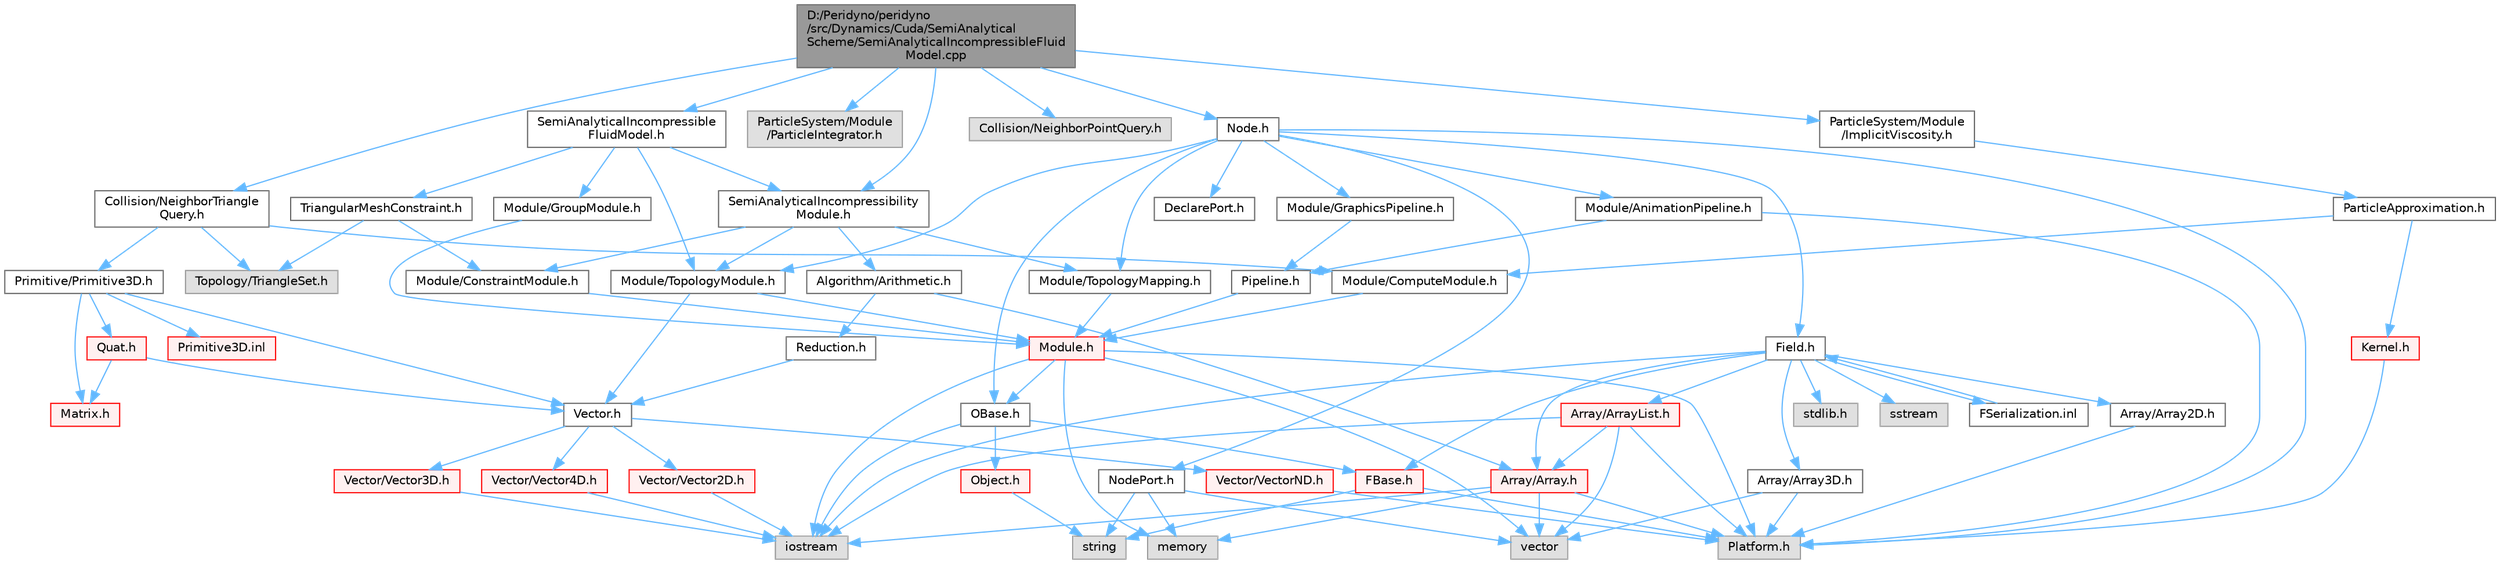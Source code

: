 digraph "D:/Peridyno/peridyno/src/Dynamics/Cuda/SemiAnalyticalScheme/SemiAnalyticalIncompressibleFluidModel.cpp"
{
 // LATEX_PDF_SIZE
  bgcolor="transparent";
  edge [fontname=Helvetica,fontsize=10,labelfontname=Helvetica,labelfontsize=10];
  node [fontname=Helvetica,fontsize=10,shape=box,height=0.2,width=0.4];
  Node1 [id="Node000001",label="D:/Peridyno/peridyno\l/src/Dynamics/Cuda/SemiAnalytical\lScheme/SemiAnalyticalIncompressibleFluid\lModel.cpp",height=0.2,width=0.4,color="gray40", fillcolor="grey60", style="filled", fontcolor="black",tooltip=" "];
  Node1 -> Node2 [id="edge1_Node000001_Node000002",color="steelblue1",style="solid",tooltip=" "];
  Node2 [id="Node000002",label="SemiAnalyticalIncompressible\lFluidModel.h",height=0.2,width=0.4,color="grey40", fillcolor="white", style="filled",URL="$_semi_analytical_incompressible_fluid_model_8h.html",tooltip=" "];
  Node2 -> Node3 [id="edge2_Node000002_Node000003",color="steelblue1",style="solid",tooltip=" "];
  Node3 [id="Node000003",label="SemiAnalyticalIncompressibility\lModule.h",height=0.2,width=0.4,color="grey40", fillcolor="white", style="filled",URL="$_semi_analytical_incompressibility_module_8h.html",tooltip=" "];
  Node3 -> Node4 [id="edge3_Node000003_Node000004",color="steelblue1",style="solid",tooltip=" "];
  Node4 [id="Node000004",label="Module/ConstraintModule.h",height=0.2,width=0.4,color="grey40", fillcolor="white", style="filled",URL="$_constraint_module_8h.html",tooltip=" "];
  Node4 -> Node5 [id="edge4_Node000004_Node000005",color="steelblue1",style="solid",tooltip=" "];
  Node5 [id="Node000005",label="Module.h",height=0.2,width=0.4,color="red", fillcolor="#FFF0F0", style="filled",URL="$_module_8h.html",tooltip=" "];
  Node5 -> Node6 [id="edge5_Node000005_Node000006",color="steelblue1",style="solid",tooltip=" "];
  Node6 [id="Node000006",label="Platform.h",height=0.2,width=0.4,color="grey60", fillcolor="#E0E0E0", style="filled",tooltip=" "];
  Node5 -> Node7 [id="edge6_Node000005_Node000007",color="steelblue1",style="solid",tooltip=" "];
  Node7 [id="Node000007",label="memory",height=0.2,width=0.4,color="grey60", fillcolor="#E0E0E0", style="filled",tooltip=" "];
  Node5 -> Node8 [id="edge7_Node000005_Node000008",color="steelblue1",style="solid",tooltip=" "];
  Node8 [id="Node000008",label="vector",height=0.2,width=0.4,color="grey60", fillcolor="#E0E0E0", style="filled",tooltip=" "];
  Node5 -> Node10 [id="edge8_Node000005_Node000010",color="steelblue1",style="solid",tooltip=" "];
  Node10 [id="Node000010",label="iostream",height=0.2,width=0.4,color="grey60", fillcolor="#E0E0E0", style="filled",tooltip=" "];
  Node5 -> Node11 [id="edge9_Node000005_Node000011",color="steelblue1",style="solid",tooltip=" "];
  Node11 [id="Node000011",label="OBase.h",height=0.2,width=0.4,color="grey40", fillcolor="white", style="filled",URL="$_o_base_8h.html",tooltip=" "];
  Node11 -> Node10 [id="edge10_Node000011_Node000010",color="steelblue1",style="solid",tooltip=" "];
  Node11 -> Node12 [id="edge11_Node000011_Node000012",color="steelblue1",style="solid",tooltip=" "];
  Node12 [id="Node000012",label="FBase.h",height=0.2,width=0.4,color="red", fillcolor="#FFF0F0", style="filled",URL="$_f_base_8h.html",tooltip=" "];
  Node12 -> Node6 [id="edge12_Node000012_Node000006",color="steelblue1",style="solid",tooltip=" "];
  Node12 -> Node15 [id="edge13_Node000012_Node000015",color="steelblue1",style="solid",tooltip=" "];
  Node15 [id="Node000015",label="string",height=0.2,width=0.4,color="grey60", fillcolor="#E0E0E0", style="filled",tooltip=" "];
  Node11 -> Node18 [id="edge14_Node000011_Node000018",color="steelblue1",style="solid",tooltip=" "];
  Node18 [id="Node000018",label="Object.h",height=0.2,width=0.4,color="red", fillcolor="#FFF0F0", style="filled",URL="$_object_8h.html",tooltip=" "];
  Node18 -> Node15 [id="edge15_Node000018_Node000015",color="steelblue1",style="solid",tooltip=" "];
  Node3 -> Node90 [id="edge16_Node000003_Node000090",color="steelblue1",style="solid",tooltip=" "];
  Node90 [id="Node000090",label="Module/TopologyModule.h",height=0.2,width=0.4,color="grey40", fillcolor="white", style="filled",URL="$_topology_module_8h.html",tooltip=" "];
  Node90 -> Node31 [id="edge17_Node000090_Node000031",color="steelblue1",style="solid",tooltip=" "];
  Node31 [id="Node000031",label="Vector.h",height=0.2,width=0.4,color="grey40", fillcolor="white", style="filled",URL="$_vector_8h.html",tooltip=" "];
  Node31 -> Node32 [id="edge18_Node000031_Node000032",color="steelblue1",style="solid",tooltip=" "];
  Node32 [id="Node000032",label="Vector/Vector2D.h",height=0.2,width=0.4,color="red", fillcolor="#FFF0F0", style="filled",URL="$_vector2_d_8h.html",tooltip=" "];
  Node32 -> Node10 [id="edge19_Node000032_Node000010",color="steelblue1",style="solid",tooltip=" "];
  Node31 -> Node38 [id="edge20_Node000031_Node000038",color="steelblue1",style="solid",tooltip=" "];
  Node38 [id="Node000038",label="Vector/Vector3D.h",height=0.2,width=0.4,color="red", fillcolor="#FFF0F0", style="filled",URL="$_vector3_d_8h.html",tooltip=" "];
  Node38 -> Node10 [id="edge21_Node000038_Node000010",color="steelblue1",style="solid",tooltip=" "];
  Node31 -> Node41 [id="edge22_Node000031_Node000041",color="steelblue1",style="solid",tooltip=" "];
  Node41 [id="Node000041",label="Vector/Vector4D.h",height=0.2,width=0.4,color="red", fillcolor="#FFF0F0", style="filled",URL="$_vector4_d_8h.html",tooltip=" "];
  Node41 -> Node10 [id="edge23_Node000041_Node000010",color="steelblue1",style="solid",tooltip=" "];
  Node31 -> Node44 [id="edge24_Node000031_Node000044",color="steelblue1",style="solid",tooltip=" "];
  Node44 [id="Node000044",label="Vector/VectorND.h",height=0.2,width=0.4,color="red", fillcolor="#FFF0F0", style="filled",URL="$_vector_n_d_8h.html",tooltip=" "];
  Node44 -> Node6 [id="edge25_Node000044_Node000006",color="steelblue1",style="solid",tooltip=" "];
  Node90 -> Node5 [id="edge26_Node000090_Node000005",color="steelblue1",style="solid",tooltip=" "];
  Node3 -> Node91 [id="edge27_Node000003_Node000091",color="steelblue1",style="solid",tooltip=" "];
  Node91 [id="Node000091",label="Module/TopologyMapping.h",height=0.2,width=0.4,color="grey40", fillcolor="white", style="filled",URL="$_topology_mapping_8h.html",tooltip=" "];
  Node91 -> Node5 [id="edge28_Node000091_Node000005",color="steelblue1",style="solid",tooltip=" "];
  Node3 -> Node92 [id="edge29_Node000003_Node000092",color="steelblue1",style="solid",tooltip=" "];
  Node92 [id="Node000092",label="Algorithm/Arithmetic.h",height=0.2,width=0.4,color="grey40", fillcolor="white", style="filled",URL="$_arithmetic_8h.html",tooltip=" "];
  Node92 -> Node93 [id="edge30_Node000092_Node000093",color="steelblue1",style="solid",tooltip=" "];
  Node93 [id="Node000093",label="Reduction.h",height=0.2,width=0.4,color="grey40", fillcolor="white", style="filled",URL="$_reduction_8h.html",tooltip=" "];
  Node93 -> Node31 [id="edge31_Node000093_Node000031",color="steelblue1",style="solid",tooltip=" "];
  Node92 -> Node75 [id="edge32_Node000092_Node000075",color="steelblue1",style="solid",tooltip=" "];
  Node75 [id="Node000075",label="Array/Array.h",height=0.2,width=0.4,color="red", fillcolor="#FFF0F0", style="filled",URL="$_array_8h.html",tooltip=" "];
  Node75 -> Node6 [id="edge33_Node000075_Node000006",color="steelblue1",style="solid",tooltip=" "];
  Node75 -> Node8 [id="edge34_Node000075_Node000008",color="steelblue1",style="solid",tooltip=" "];
  Node75 -> Node10 [id="edge35_Node000075_Node000010",color="steelblue1",style="solid",tooltip=" "];
  Node75 -> Node7 [id="edge36_Node000075_Node000007",color="steelblue1",style="solid",tooltip=" "];
  Node2 -> Node90 [id="edge37_Node000002_Node000090",color="steelblue1",style="solid",tooltip=" "];
  Node2 -> Node94 [id="edge38_Node000002_Node000094",color="steelblue1",style="solid",tooltip=" "];
  Node94 [id="Node000094",label="Module/GroupModule.h",height=0.2,width=0.4,color="grey40", fillcolor="white", style="filled",URL="$_group_module_8h.html",tooltip=" "];
  Node94 -> Node5 [id="edge39_Node000094_Node000005",color="steelblue1",style="solid",tooltip=" "];
  Node2 -> Node95 [id="edge40_Node000002_Node000095",color="steelblue1",style="solid",tooltip=" "];
  Node95 [id="Node000095",label="TriangularMeshConstraint.h",height=0.2,width=0.4,color="grey40", fillcolor="white", style="filled",URL="$_triangular_mesh_constraint_8h.html",tooltip=" "];
  Node95 -> Node4 [id="edge41_Node000095_Node000004",color="steelblue1",style="solid",tooltip=" "];
  Node95 -> Node96 [id="edge42_Node000095_Node000096",color="steelblue1",style="solid",tooltip=" "];
  Node96 [id="Node000096",label="Topology/TriangleSet.h",height=0.2,width=0.4,color="grey60", fillcolor="#E0E0E0", style="filled",tooltip=" "];
  Node1 -> Node97 [id="edge43_Node000001_Node000097",color="steelblue1",style="solid",tooltip=" "];
  Node97 [id="Node000097",label="ParticleSystem/Module\l/ParticleIntegrator.h",height=0.2,width=0.4,color="grey60", fillcolor="#E0E0E0", style="filled",tooltip=" "];
  Node1 -> Node98 [id="edge44_Node000001_Node000098",color="steelblue1",style="solid",tooltip=" "];
  Node98 [id="Node000098",label="ParticleSystem/Module\l/ImplicitViscosity.h",height=0.2,width=0.4,color="grey40", fillcolor="white", style="filled",URL="$_implicit_viscosity_8h.html",tooltip=" "];
  Node98 -> Node99 [id="edge45_Node000098_Node000099",color="steelblue1",style="solid",tooltip=" "];
  Node99 [id="Node000099",label="ParticleApproximation.h",height=0.2,width=0.4,color="grey40", fillcolor="white", style="filled",URL="$_particle_approximation_8h.html",tooltip=" "];
  Node99 -> Node100 [id="edge46_Node000099_Node000100",color="steelblue1",style="solid",tooltip=" "];
  Node100 [id="Node000100",label="Module/ComputeModule.h",height=0.2,width=0.4,color="grey40", fillcolor="white", style="filled",URL="$_compute_module_8h.html",tooltip=" "];
  Node100 -> Node5 [id="edge47_Node000100_Node000005",color="steelblue1",style="solid",tooltip=" "];
  Node99 -> Node101 [id="edge48_Node000099_Node000101",color="steelblue1",style="solid",tooltip=" "];
  Node101 [id="Node000101",label="Kernel.h",height=0.2,width=0.4,color="red", fillcolor="#FFF0F0", style="filled",URL="$_kernel_8h.html",tooltip=" "];
  Node101 -> Node6 [id="edge49_Node000101_Node000006",color="steelblue1",style="solid",tooltip=" "];
  Node1 -> Node102 [id="edge50_Node000001_Node000102",color="steelblue1",style="solid",tooltip=" "];
  Node102 [id="Node000102",label="Collision/NeighborPointQuery.h",height=0.2,width=0.4,color="grey60", fillcolor="#E0E0E0", style="filled",tooltip=" "];
  Node1 -> Node103 [id="edge51_Node000001_Node000103",color="steelblue1",style="solid",tooltip=" "];
  Node103 [id="Node000103",label="Collision/NeighborTriangle\lQuery.h",height=0.2,width=0.4,color="grey40", fillcolor="white", style="filled",URL="$_neighbor_triangle_query_8h.html",tooltip=" "];
  Node103 -> Node100 [id="edge52_Node000103_Node000100",color="steelblue1",style="solid",tooltip=" "];
  Node103 -> Node96 [id="edge53_Node000103_Node000096",color="steelblue1",style="solid",tooltip=" "];
  Node103 -> Node104 [id="edge54_Node000103_Node000104",color="steelblue1",style="solid",tooltip=" "];
  Node104 [id="Node000104",label="Primitive/Primitive3D.h",height=0.2,width=0.4,color="grey40", fillcolor="white", style="filled",URL="$_primitive3_d_8h.html",tooltip=" "];
  Node104 -> Node31 [id="edge55_Node000104_Node000031",color="steelblue1",style="solid",tooltip=" "];
  Node104 -> Node50 [id="edge56_Node000104_Node000050",color="steelblue1",style="solid",tooltip=" "];
  Node50 [id="Node000050",label="Matrix.h",height=0.2,width=0.4,color="red", fillcolor="#FFF0F0", style="filled",URL="$_matrix_8h.html",tooltip=" "];
  Node104 -> Node63 [id="edge57_Node000104_Node000063",color="steelblue1",style="solid",tooltip=" "];
  Node63 [id="Node000063",label="Quat.h",height=0.2,width=0.4,color="red", fillcolor="#FFF0F0", style="filled",URL="$_quat_8h.html",tooltip="Implementation of quaternion."];
  Node63 -> Node31 [id="edge58_Node000063_Node000031",color="steelblue1",style="solid",tooltip=" "];
  Node63 -> Node50 [id="edge59_Node000063_Node000050",color="steelblue1",style="solid",tooltip=" "];
  Node104 -> Node105 [id="edge60_Node000104_Node000105",color="steelblue1",style="solid",tooltip=" "];
  Node105 [id="Node000105",label="Primitive3D.inl",height=0.2,width=0.4,color="red", fillcolor="#FFF0F0", style="filled",URL="$_primitive3_d_8inl.html",tooltip=" "];
  Node1 -> Node3 [id="edge61_Node000001_Node000003",color="steelblue1",style="solid",tooltip=" "];
  Node1 -> Node108 [id="edge62_Node000001_Node000108",color="steelblue1",style="solid",tooltip=" "];
  Node108 [id="Node000108",label="Node.h",height=0.2,width=0.4,color="grey40", fillcolor="white", style="filled",URL="$_node_8h.html",tooltip=" "];
  Node108 -> Node11 [id="edge63_Node000108_Node000011",color="steelblue1",style="solid",tooltip=" "];
  Node108 -> Node72 [id="edge64_Node000108_Node000072",color="steelblue1",style="solid",tooltip=" "];
  Node72 [id="Node000072",label="Field.h",height=0.2,width=0.4,color="grey40", fillcolor="white", style="filled",URL="$_field_8h.html",tooltip=" "];
  Node72 -> Node10 [id="edge65_Node000072_Node000010",color="steelblue1",style="solid",tooltip=" "];
  Node72 -> Node73 [id="edge66_Node000072_Node000073",color="steelblue1",style="solid",tooltip=" "];
  Node73 [id="Node000073",label="stdlib.h",height=0.2,width=0.4,color="grey60", fillcolor="#E0E0E0", style="filled",tooltip=" "];
  Node72 -> Node74 [id="edge67_Node000072_Node000074",color="steelblue1",style="solid",tooltip=" "];
  Node74 [id="Node000074",label="sstream",height=0.2,width=0.4,color="grey60", fillcolor="#E0E0E0", style="filled",tooltip=" "];
  Node72 -> Node12 [id="edge68_Node000072_Node000012",color="steelblue1",style="solid",tooltip=" "];
  Node72 -> Node75 [id="edge69_Node000072_Node000075",color="steelblue1",style="solid",tooltip=" "];
  Node72 -> Node77 [id="edge70_Node000072_Node000077",color="steelblue1",style="solid",tooltip=" "];
  Node77 [id="Node000077",label="Array/Array2D.h",height=0.2,width=0.4,color="grey40", fillcolor="white", style="filled",URL="$_array2_d_8h.html",tooltip=" "];
  Node77 -> Node6 [id="edge71_Node000077_Node000006",color="steelblue1",style="solid",tooltip=" "];
  Node72 -> Node78 [id="edge72_Node000072_Node000078",color="steelblue1",style="solid",tooltip=" "];
  Node78 [id="Node000078",label="Array/Array3D.h",height=0.2,width=0.4,color="grey40", fillcolor="white", style="filled",URL="$_array3_d_8h.html",tooltip=" "];
  Node78 -> Node6 [id="edge73_Node000078_Node000006",color="steelblue1",style="solid",tooltip=" "];
  Node78 -> Node8 [id="edge74_Node000078_Node000008",color="steelblue1",style="solid",tooltip=" "];
  Node72 -> Node79 [id="edge75_Node000072_Node000079",color="steelblue1",style="solid",tooltip=" "];
  Node79 [id="Node000079",label="Array/ArrayList.h",height=0.2,width=0.4,color="red", fillcolor="#FFF0F0", style="filled",URL="$_array_list_8h.html",tooltip=" "];
  Node79 -> Node8 [id="edge76_Node000079_Node000008",color="steelblue1",style="solid",tooltip=" "];
  Node79 -> Node10 [id="edge77_Node000079_Node000010",color="steelblue1",style="solid",tooltip=" "];
  Node79 -> Node6 [id="edge78_Node000079_Node000006",color="steelblue1",style="solid",tooltip=" "];
  Node79 -> Node75 [id="edge79_Node000079_Node000075",color="steelblue1",style="solid",tooltip=" "];
  Node72 -> Node85 [id="edge80_Node000072_Node000085",color="steelblue1",style="solid",tooltip=" "];
  Node85 [id="Node000085",label="FSerialization.inl",height=0.2,width=0.4,color="grey40", fillcolor="white", style="filled",URL="$_f_serialization_8inl.html",tooltip=" "];
  Node85 -> Node72 [id="edge81_Node000085_Node000072",color="steelblue1",style="solid",tooltip=" "];
  Node108 -> Node6 [id="edge82_Node000108_Node000006",color="steelblue1",style="solid",tooltip=" "];
  Node108 -> Node109 [id="edge83_Node000108_Node000109",color="steelblue1",style="solid",tooltip=" "];
  Node109 [id="Node000109",label="DeclarePort.h",height=0.2,width=0.4,color="grey40", fillcolor="white", style="filled",URL="$_declare_port_8h.html",tooltip=" "];
  Node108 -> Node110 [id="edge84_Node000108_Node000110",color="steelblue1",style="solid",tooltip=" "];
  Node110 [id="Node000110",label="NodePort.h",height=0.2,width=0.4,color="grey40", fillcolor="white", style="filled",URL="$_node_port_8h.html",tooltip=" "];
  Node110 -> Node15 [id="edge85_Node000110_Node000015",color="steelblue1",style="solid",tooltip=" "];
  Node110 -> Node8 [id="edge86_Node000110_Node000008",color="steelblue1",style="solid",tooltip=" "];
  Node110 -> Node7 [id="edge87_Node000110_Node000007",color="steelblue1",style="solid",tooltip=" "];
  Node108 -> Node90 [id="edge88_Node000108_Node000090",color="steelblue1",style="solid",tooltip=" "];
  Node108 -> Node91 [id="edge89_Node000108_Node000091",color="steelblue1",style="solid",tooltip=" "];
  Node108 -> Node111 [id="edge90_Node000108_Node000111",color="steelblue1",style="solid",tooltip=" "];
  Node111 [id="Node000111",label="Module/AnimationPipeline.h",height=0.2,width=0.4,color="grey40", fillcolor="white", style="filled",URL="$_animation_pipeline_8h.html",tooltip=" "];
  Node111 -> Node112 [id="edge91_Node000111_Node000112",color="steelblue1",style="solid",tooltip=" "];
  Node112 [id="Node000112",label="Pipeline.h",height=0.2,width=0.4,color="grey40", fillcolor="white", style="filled",URL="$_pipeline_8h.html",tooltip=" "];
  Node112 -> Node5 [id="edge92_Node000112_Node000005",color="steelblue1",style="solid",tooltip=" "];
  Node111 -> Node6 [id="edge93_Node000111_Node000006",color="steelblue1",style="solid",tooltip=" "];
  Node108 -> Node113 [id="edge94_Node000108_Node000113",color="steelblue1",style="solid",tooltip=" "];
  Node113 [id="Node000113",label="Module/GraphicsPipeline.h",height=0.2,width=0.4,color="grey40", fillcolor="white", style="filled",URL="$_graphics_pipeline_8h.html",tooltip=" "];
  Node113 -> Node112 [id="edge95_Node000113_Node000112",color="steelblue1",style="solid",tooltip=" "];
}
